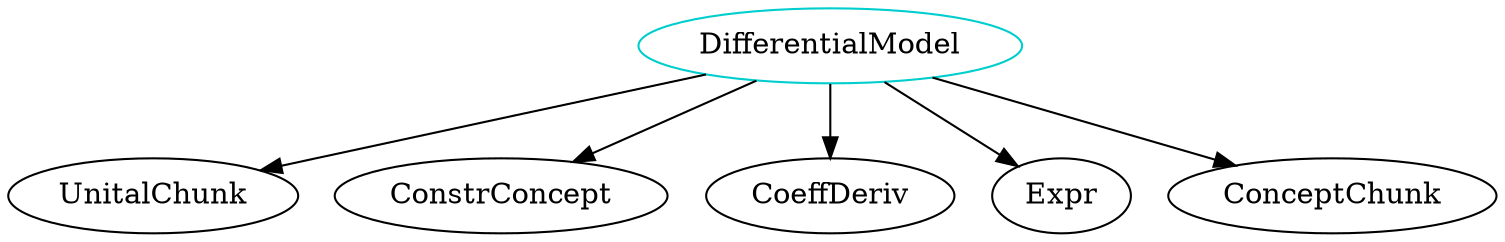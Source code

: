 digraph differentialmodel{
DifferentialModel	[shape=oval, color=cyan3, label="DifferentialModel"];
DifferentialModel -> UnitalChunk;
DifferentialModel -> ConstrConcept;
DifferentialModel -> CoeffDeriv;
DifferentialModel -> Expr;
DifferentialModel -> ConceptChunk;
}
